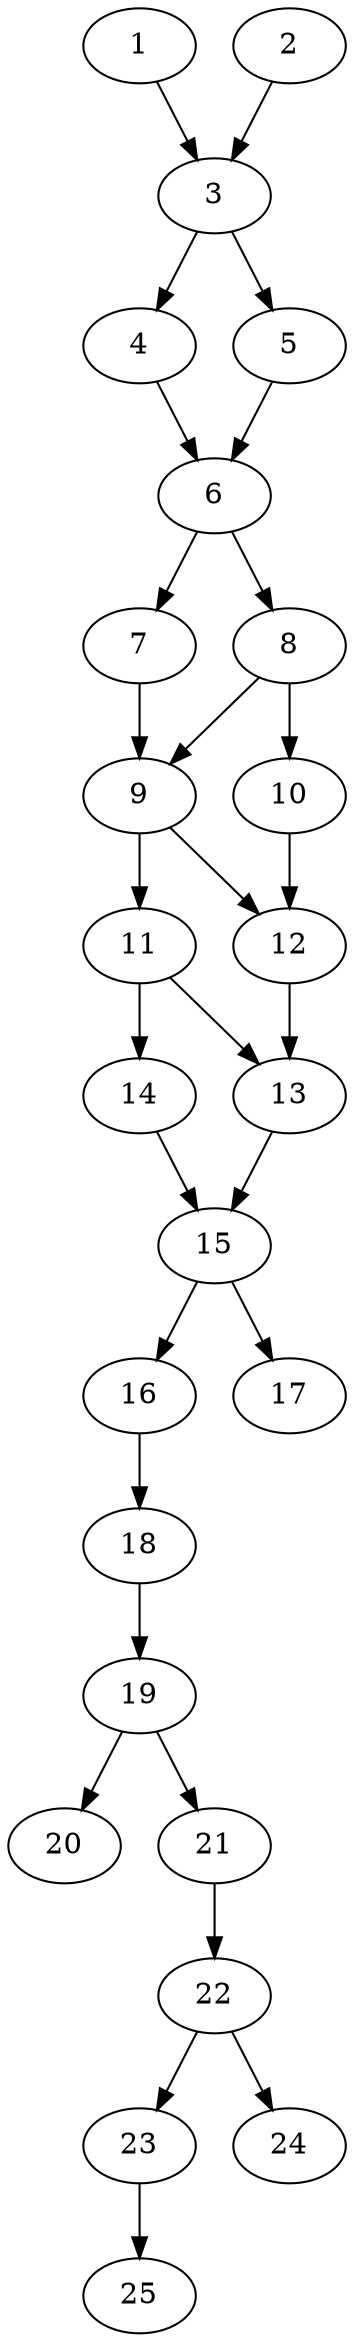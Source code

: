 // DAG automatically generated by daggen at Thu Oct  3 14:00:40 2019
// ./daggen --dot -n 25 --ccr 0.3 --fat 0.3 --regular 0.7 --density 0.7 --mindata 5242880 --maxdata 52428800 
digraph G {
  1 [size="41533440", alpha="0.17", expect_size="12460032"] 
  1 -> 3 [size ="12460032"]
  2 [size="103621973", alpha="0.10", expect_size="31086592"] 
  2 -> 3 [size ="31086592"]
  3 [size="71038293", alpha="0.01", expect_size="21311488"] 
  3 -> 4 [size ="21311488"]
  3 -> 5 [size ="21311488"]
  4 [size="166656000", alpha="0.09", expect_size="49996800"] 
  4 -> 6 [size ="49996800"]
  5 [size="114087253", alpha="0.17", expect_size="34226176"] 
  5 -> 6 [size ="34226176"]
  6 [size="70669653", alpha="0.09", expect_size="21200896"] 
  6 -> 7 [size ="21200896"]
  6 -> 8 [size ="21200896"]
  7 [size="82432000", alpha="0.09", expect_size="24729600"] 
  7 -> 9 [size ="24729600"]
  8 [size="26958507", alpha="0.09", expect_size="8087552"] 
  8 -> 9 [size ="8087552"]
  8 -> 10 [size ="8087552"]
  9 [size="119377920", alpha="0.15", expect_size="35813376"] 
  9 -> 11 [size ="35813376"]
  9 -> 12 [size ="35813376"]
  10 [size="64901120", alpha="0.09", expect_size="19470336"] 
  10 -> 12 [size ="19470336"]
  11 [size="27460267", alpha="0.08", expect_size="8238080"] 
  11 -> 13 [size ="8238080"]
  11 -> 14 [size ="8238080"]
  12 [size="162280107", alpha="0.20", expect_size="48684032"] 
  12 -> 13 [size ="48684032"]
  13 [size="83152213", alpha="0.19", expect_size="24945664"] 
  13 -> 15 [size ="24945664"]
  14 [size="93433173", alpha="0.10", expect_size="28029952"] 
  14 -> 15 [size ="28029952"]
  15 [size="164300800", alpha="0.04", expect_size="49290240"] 
  15 -> 16 [size ="49290240"]
  15 -> 17 [size ="49290240"]
  16 [size="143749120", alpha="0.20", expect_size="43124736"] 
  16 -> 18 [size ="43124736"]
  17 [size="57838933", alpha="0.12", expect_size="17351680"] 
  18 [size="124859733", alpha="0.19", expect_size="37457920"] 
  18 -> 19 [size ="37457920"]
  19 [size="40710827", alpha="0.14", expect_size="12213248"] 
  19 -> 20 [size ="12213248"]
  19 -> 21 [size ="12213248"]
  20 [size="161334613", alpha="0.13", expect_size="48400384"] 
  21 [size="74424320", alpha="0.15", expect_size="22327296"] 
  21 -> 22 [size ="22327296"]
  22 [size="137823573", alpha="0.09", expect_size="41347072"] 
  22 -> 23 [size ="41347072"]
  22 -> 24 [size ="41347072"]
  23 [size="136325120", alpha="0.09", expect_size="40897536"] 
  23 -> 25 [size ="40897536"]
  24 [size="124569600", alpha="0.08", expect_size="37370880"] 
  25 [size="44086613", alpha="0.19", expect_size="13225984"] 
}
